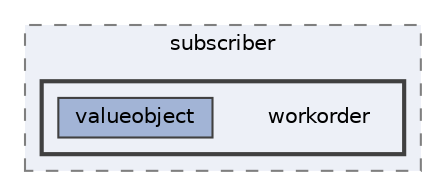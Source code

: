 digraph "repository/brm-subscriber/src/main/java/com/sterlite/cal/brm/subscriber/workorder"
{
 // LATEX_PDF_SIZE
  bgcolor="transparent";
  edge [fontname=Helvetica,fontsize=10,labelfontname=Helvetica,labelfontsize=10];
  node [fontname=Helvetica,fontsize=10,shape=box,height=0.2,width=0.4];
  compound=true
  subgraph clusterdir_337b65853da60742edd2f04708539229 {
    graph [ bgcolor="#edf0f7", pencolor="grey50", label="subscriber", fontname=Helvetica,fontsize=10 style="filled,dashed", URL="dir_337b65853da60742edd2f04708539229.html",tooltip=""]
  subgraph clusterdir_8cd387d57ad57893ff23a0f0cbe2b881 {
    graph [ bgcolor="#edf0f7", pencolor="grey25", label="", fontname=Helvetica,fontsize=10 style="filled,bold", URL="dir_8cd387d57ad57893ff23a0f0cbe2b881.html",tooltip=""]
    dir_8cd387d57ad57893ff23a0f0cbe2b881 [shape=plaintext, label="workorder"];
  dir_5e057640f49407bd75868c92e338dbef [label="valueobject", fillcolor="#a2b4d6", color="grey25", style="filled", URL="dir_5e057640f49407bd75868c92e338dbef.html",tooltip=""];
  }
  }
}
